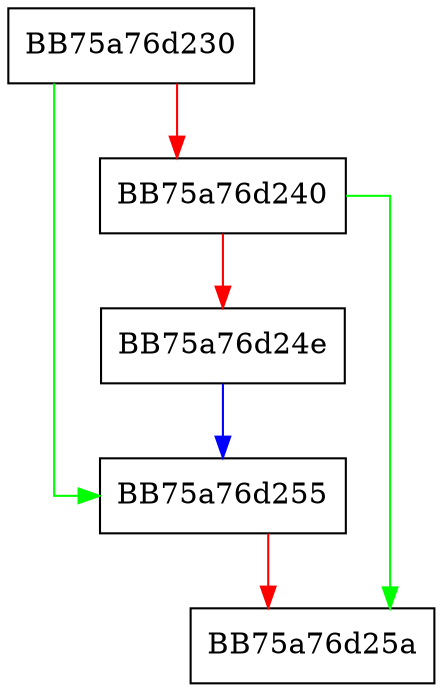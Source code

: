 digraph WrapperCoUninitialize {
  node [shape="box"];
  graph [splines=ortho];
  BB75a76d230 -> BB75a76d255 [color="green"];
  BB75a76d230 -> BB75a76d240 [color="red"];
  BB75a76d240 -> BB75a76d25a [color="green"];
  BB75a76d240 -> BB75a76d24e [color="red"];
  BB75a76d24e -> BB75a76d255 [color="blue"];
  BB75a76d255 -> BB75a76d25a [color="red"];
}
